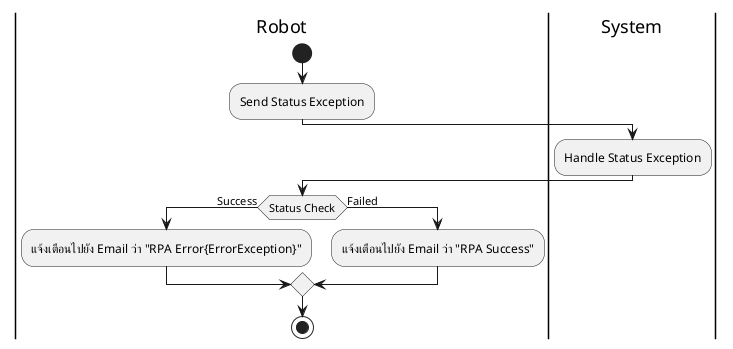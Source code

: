 @startuml
|Robot|
start
:Send Status Exception;
|System|
:Handle Status Exception;
|Robot|
if(Status Check) then (Success)
:แจ้งเตือนไปยัง Email ว่า "RPA Error{ErrorException}";
else(Failed)
:แจ้งเตือนไปยัง Email ว่า "RPA Success";
endif
stop
@enduml